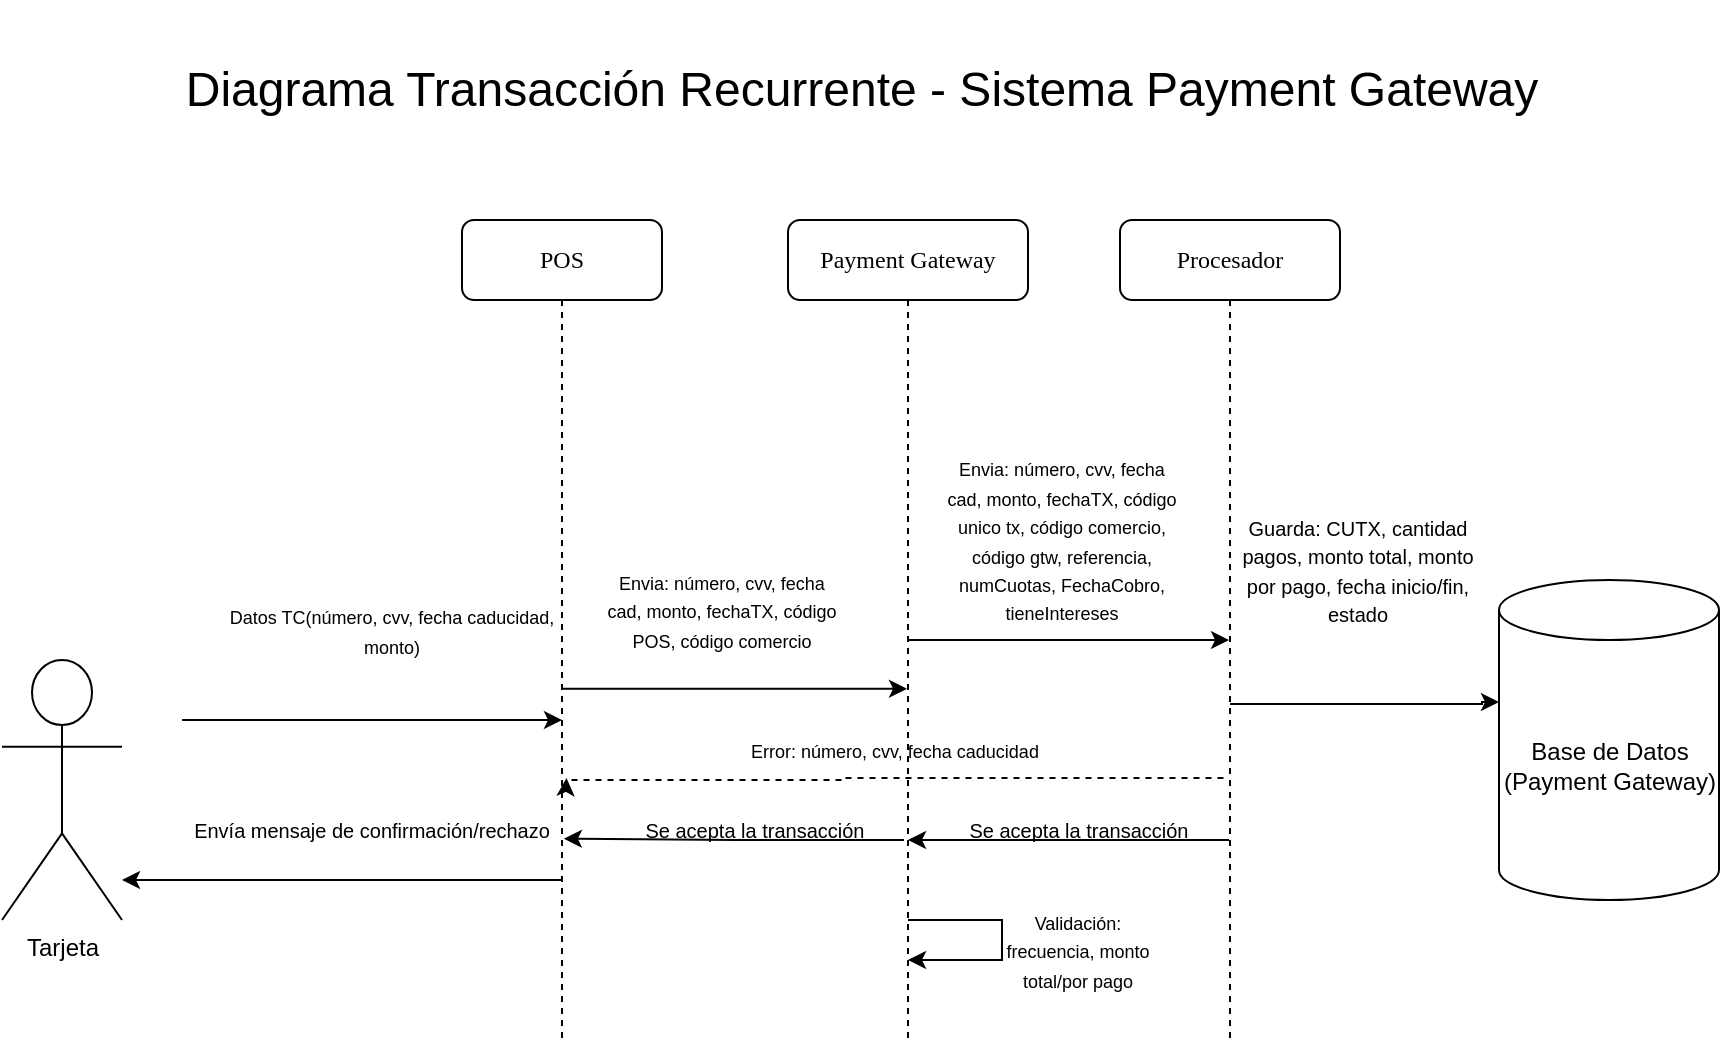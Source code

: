<mxfile version="26.0.11">
  <diagram name="Página-1" id="DddyxpyGG7sV6sFL8HsJ">
    <mxGraphModel dx="1318" dy="551" grid="1" gridSize="10" guides="1" tooltips="1" connect="1" arrows="1" fold="1" page="1" pageScale="1" pageWidth="827" pageHeight="1169" math="0" shadow="0">
      <root>
        <mxCell id="0" />
        <mxCell id="1" parent="0" />
        <mxCell id="pEHyhJBzgqAkuAIjtpJM-1" value="Payment Gateway" style="shape=umlLifeline;perimeter=lifelinePerimeter;whiteSpace=wrap;html=1;container=1;collapsible=0;recursiveResize=0;outlineConnect=0;rounded=1;shadow=0;comic=0;labelBackgroundColor=none;strokeWidth=1;fontFamily=Verdana;fontSize=12;align=center;" parent="1" vertex="1">
          <mxGeometry x="453" y="150" width="120" height="410" as="geometry" />
        </mxCell>
        <mxCell id="AEKDksm2fbza5dRl8VnH-157" value="&lt;font style=&quot;font-size: 9px;&quot;&gt;Error: número, cvv, fecha caducida&lt;/font&gt;&lt;span style=&quot;font-size: 9px; background-color: transparent; color: light-dark(rgb(0, 0, 0), rgb(255, 255, 255));&quot;&gt;d&lt;/span&gt;" style="text;html=1;align=center;verticalAlign=middle;whiteSpace=wrap;rounded=0;" parent="pEHyhJBzgqAkuAIjtpJM-1" vertex="1">
          <mxGeometry x="-23" y="250" width="153" height="30" as="geometry" />
        </mxCell>
        <mxCell id="AEKDksm2fbza5dRl8VnH-155" style="edgeStyle=orthogonalEdgeStyle;rounded=0;orthogonalLoop=1;jettySize=auto;html=1;curved=0;dashed=1;" parent="pEHyhJBzgqAkuAIjtpJM-1" edge="1">
          <mxGeometry relative="1" as="geometry">
            <Array as="points">
              <mxPoint x="29.25" y="279" />
              <mxPoint x="29.25" y="280" />
            </Array>
            <mxPoint x="217.75" y="279.034" as="sourcePoint" />
            <mxPoint x="-110.751" y="279.0" as="targetPoint" />
          </mxGeometry>
        </mxCell>
        <mxCell id="nVub4CB0qsHNIo-ykxNa-20" value="&lt;font size=&quot;1&quot;&gt;Se acepta la transacción&lt;/font&gt;" style="text;html=1;align=center;verticalAlign=middle;whiteSpace=wrap;rounded=0;" vertex="1" parent="pEHyhJBzgqAkuAIjtpJM-1">
          <mxGeometry x="-93" y="290" width="153" height="30" as="geometry" />
        </mxCell>
        <mxCell id="pEHyhJBzgqAkuAIjtpJM-2" value="Tarjeta" style="shape=umlActor;verticalLabelPosition=bottom;verticalAlign=top;html=1;outlineConnect=0;" parent="1" vertex="1">
          <mxGeometry x="60" y="370" width="60" height="130" as="geometry" />
        </mxCell>
        <mxCell id="pEHyhJBzgqAkuAIjtpJM-3" value="" style="endArrow=classic;html=1;rounded=0;" parent="1" target="nVub4CB0qsHNIo-ykxNa-1" edge="1" source="nVub4CB0qsHNIo-ykxNa-11">
          <mxGeometry width="50" height="50" relative="1" as="geometry">
            <mxPoint x="160" y="420" as="sourcePoint" />
            <mxPoint x="320" y="430" as="targetPoint" />
          </mxGeometry>
        </mxCell>
        <mxCell id="pEHyhJBzgqAkuAIjtpJM-5" value="&lt;span style=&quot;font-size: 9px;&quot;&gt;Datos TC(número, cvv, fecha caducidad, monto)&lt;/span&gt;" style="text;strokeColor=none;align=center;fillColor=none;html=1;verticalAlign=middle;whiteSpace=wrap;rounded=0;" parent="1" vertex="1">
          <mxGeometry x="160" y="340" width="190" height="30" as="geometry" />
        </mxCell>
        <mxCell id="pEHyhJBzgqAkuAIjtpJM-19" value="&lt;font style=&quot;font-size: 24px;&quot;&gt;Diagrama Transacción Recurrente - Sistema Payment Gateway&lt;/font&gt;" style="text;strokeColor=none;align=center;fillColor=none;html=1;verticalAlign=middle;whiteSpace=wrap;rounded=0;" parent="1" vertex="1">
          <mxGeometry x="130" y="40" width="720" height="90" as="geometry" />
        </mxCell>
        <mxCell id="AEKDksm2fbza5dRl8VnH-121" value="Procesador" style="shape=umlLifeline;perimeter=lifelinePerimeter;whiteSpace=wrap;html=1;container=1;collapsible=0;recursiveResize=0;outlineConnect=0;rounded=1;shadow=0;comic=0;labelBackgroundColor=none;strokeWidth=1;fontFamily=Verdana;fontSize=12;align=center;" parent="1" vertex="1">
          <mxGeometry x="619" y="150" width="110" height="410" as="geometry" />
        </mxCell>
        <mxCell id="nVub4CB0qsHNIo-ykxNa-6" value="" style="edgeStyle=orthogonalEdgeStyle;rounded=0;orthogonalLoop=1;jettySize=auto;html=1;" edge="1" parent="1" source="AEKDksm2fbza5dRl8VnH-121">
          <mxGeometry relative="1" as="geometry">
            <mxPoint x="670" y="390" as="sourcePoint" />
            <mxPoint x="808.5" y="391" as="targetPoint" />
            <Array as="points">
              <mxPoint x="800" y="392" />
              <mxPoint x="800" y="391" />
            </Array>
          </mxGeometry>
        </mxCell>
        <mxCell id="nVub4CB0qsHNIo-ykxNa-1" value="POS" style="shape=umlLifeline;perimeter=lifelinePerimeter;whiteSpace=wrap;html=1;container=1;collapsible=0;recursiveResize=0;outlineConnect=0;rounded=1;shadow=0;comic=0;labelBackgroundColor=none;strokeWidth=1;fontFamily=Verdana;fontSize=12;align=center;" vertex="1" parent="1">
          <mxGeometry x="290" y="150" width="100" height="410" as="geometry" />
        </mxCell>
        <mxCell id="nVub4CB0qsHNIo-ykxNa-10" value="" style="endArrow=classic;html=1;rounded=0;" edge="1" parent="nVub4CB0qsHNIo-ykxNa-1">
          <mxGeometry width="50" height="50" relative="1" as="geometry">
            <mxPoint x="50" y="329.999" as="sourcePoint" />
            <mxPoint x="-170" y="330" as="targetPoint" />
          </mxGeometry>
        </mxCell>
        <mxCell id="nVub4CB0qsHNIo-ykxNa-18" value="" style="endArrow=classic;html=1;rounded=0;entryX=1.005;entryY=0.644;entryDx=0;entryDy=0;entryPerimeter=0;" edge="1" parent="nVub4CB0qsHNIo-ykxNa-1" target="nVub4CB0qsHNIo-ykxNa-11">
          <mxGeometry width="50" height="50" relative="1" as="geometry">
            <mxPoint x="221" y="310" as="sourcePoint" />
            <mxPoint x="60" y="310" as="targetPoint" />
            <Array as="points">
              <mxPoint x="137" y="310" />
            </Array>
          </mxGeometry>
        </mxCell>
        <mxCell id="nVub4CB0qsHNIo-ykxNa-3" style="edgeStyle=orthogonalEdgeStyle;rounded=0;orthogonalLoop=1;jettySize=auto;html=1;curved=0;" edge="1" parent="1" target="pEHyhJBzgqAkuAIjtpJM-1">
          <mxGeometry relative="1" as="geometry">
            <Array as="points">
              <mxPoint x="450" y="384" />
              <mxPoint x="450" y="384" />
            </Array>
            <mxPoint x="340" y="384.41" as="sourcePoint" />
            <mxPoint x="509" y="384.41" as="targetPoint" />
          </mxGeometry>
        </mxCell>
        <mxCell id="nVub4CB0qsHNIo-ykxNa-4" value="&lt;font style=&quot;font-size: 9px;&quot;&gt;Envia: número, cvv, fecha cad, monto, fechaTX, código POS, código comercio&lt;/font&gt;" style="text;html=1;align=center;verticalAlign=middle;whiteSpace=wrap;rounded=0;" vertex="1" parent="1">
          <mxGeometry x="360" y="330" width="120" height="30" as="geometry" />
        </mxCell>
        <mxCell id="nVub4CB0qsHNIo-ykxNa-5" value="Base de Datos (Payment Gateway)" style="shape=cylinder3;whiteSpace=wrap;html=1;boundedLbl=1;backgroundOutline=1;size=15;" vertex="1" parent="1">
          <mxGeometry x="808.5" y="330" width="110" height="160" as="geometry" />
        </mxCell>
        <mxCell id="nVub4CB0qsHNIo-ykxNa-8" value="&lt;font size=&quot;1&quot;&gt;Guarda: CUTX, cantidad pagos, monto total, monto por pago, fecha inicio/fin, estado&lt;/font&gt;" style="text;html=1;align=center;verticalAlign=middle;whiteSpace=wrap;rounded=0;" vertex="1" parent="1">
          <mxGeometry x="677.5" y="310" width="120" height="30" as="geometry" />
        </mxCell>
        <mxCell id="AEKDksm2fbza5dRl8VnH-124" value="&lt;font style=&quot;font-size: 9px;&quot;&gt;Envia: número, cvv, fecha cad, monto, fechaTX, código unico tx, código comercio, código gtw, referencia, numCuotas, FechaCobro, tieneIntereses&lt;/font&gt;" style="text;html=1;align=center;verticalAlign=middle;whiteSpace=wrap;rounded=0;" parent="1" vertex="1">
          <mxGeometry x="530" y="300" width="120" height="20" as="geometry" />
        </mxCell>
        <mxCell id="AEKDksm2fbza5dRl8VnH-125" style="edgeStyle=orthogonalEdgeStyle;rounded=0;orthogonalLoop=1;jettySize=auto;html=1;curved=0;" parent="1" edge="1" target="AEKDksm2fbza5dRl8VnH-121" source="pEHyhJBzgqAkuAIjtpJM-1">
          <mxGeometry relative="1" as="geometry">
            <Array as="points">
              <mxPoint x="590" y="360" />
              <mxPoint x="590" y="360" />
            </Array>
            <mxPoint x="503" y="380" as="sourcePoint" />
            <mxPoint x="672" y="380" as="targetPoint" />
          </mxGeometry>
        </mxCell>
        <mxCell id="nVub4CB0qsHNIo-ykxNa-12" value="" style="endArrow=classic;html=1;rounded=0;" edge="1" parent="1">
          <mxGeometry width="50" height="50" relative="1" as="geometry">
            <mxPoint x="150" y="400" as="sourcePoint" />
            <mxPoint x="340" y="400" as="targetPoint" />
          </mxGeometry>
        </mxCell>
        <mxCell id="nVub4CB0qsHNIo-ykxNa-11" value="&lt;font size=&quot;1&quot;&gt;Envía mensaje de confirmación/rechazo&lt;/font&gt;" style="text;strokeColor=none;align=center;fillColor=none;html=1;verticalAlign=middle;whiteSpace=wrap;rounded=0;" vertex="1" parent="1">
          <mxGeometry x="150" y="440" width="190" height="30" as="geometry" />
        </mxCell>
        <mxCell id="nVub4CB0qsHNIo-ykxNa-13" value="" style="endArrow=classic;html=1;rounded=0;" edge="1" parent="1" source="pEHyhJBzgqAkuAIjtpJM-1" target="pEHyhJBzgqAkuAIjtpJM-1">
          <mxGeometry width="50" height="50" relative="1" as="geometry">
            <mxPoint x="520" y="470" as="sourcePoint" />
            <mxPoint x="600" y="490" as="targetPoint" />
            <Array as="points">
              <mxPoint x="540" y="500" />
              <mxPoint x="560" y="500" />
              <mxPoint x="560" y="520" />
              <mxPoint x="540" y="520" />
            </Array>
          </mxGeometry>
        </mxCell>
        <mxCell id="nVub4CB0qsHNIo-ykxNa-14" value="&lt;font style=&quot;font-size: 9px;&quot;&gt;Validación: frecuencia, monto total/por pago&lt;/font&gt;" style="text;html=1;align=center;verticalAlign=middle;whiteSpace=wrap;rounded=0;" vertex="1" parent="1">
          <mxGeometry x="560" y="500" width="76" height="30" as="geometry" />
        </mxCell>
        <mxCell id="nVub4CB0qsHNIo-ykxNa-15" value="" style="endArrow=classic;html=1;rounded=0;" edge="1" parent="1" source="AEKDksm2fbza5dRl8VnH-121" target="pEHyhJBzgqAkuAIjtpJM-1">
          <mxGeometry width="50" height="50" relative="1" as="geometry">
            <mxPoint x="673.5" y="450" as="sourcePoint" />
            <mxPoint x="530" y="450" as="targetPoint" />
            <Array as="points">
              <mxPoint x="590" y="460" />
            </Array>
          </mxGeometry>
        </mxCell>
        <mxCell id="nVub4CB0qsHNIo-ykxNa-19" value="&lt;font size=&quot;1&quot;&gt;Se acepta la transacción&lt;/font&gt;" style="text;html=1;align=center;verticalAlign=middle;whiteSpace=wrap;rounded=0;" vertex="1" parent="1">
          <mxGeometry x="521.5" y="440" width="153" height="30" as="geometry" />
        </mxCell>
      </root>
    </mxGraphModel>
  </diagram>
</mxfile>
